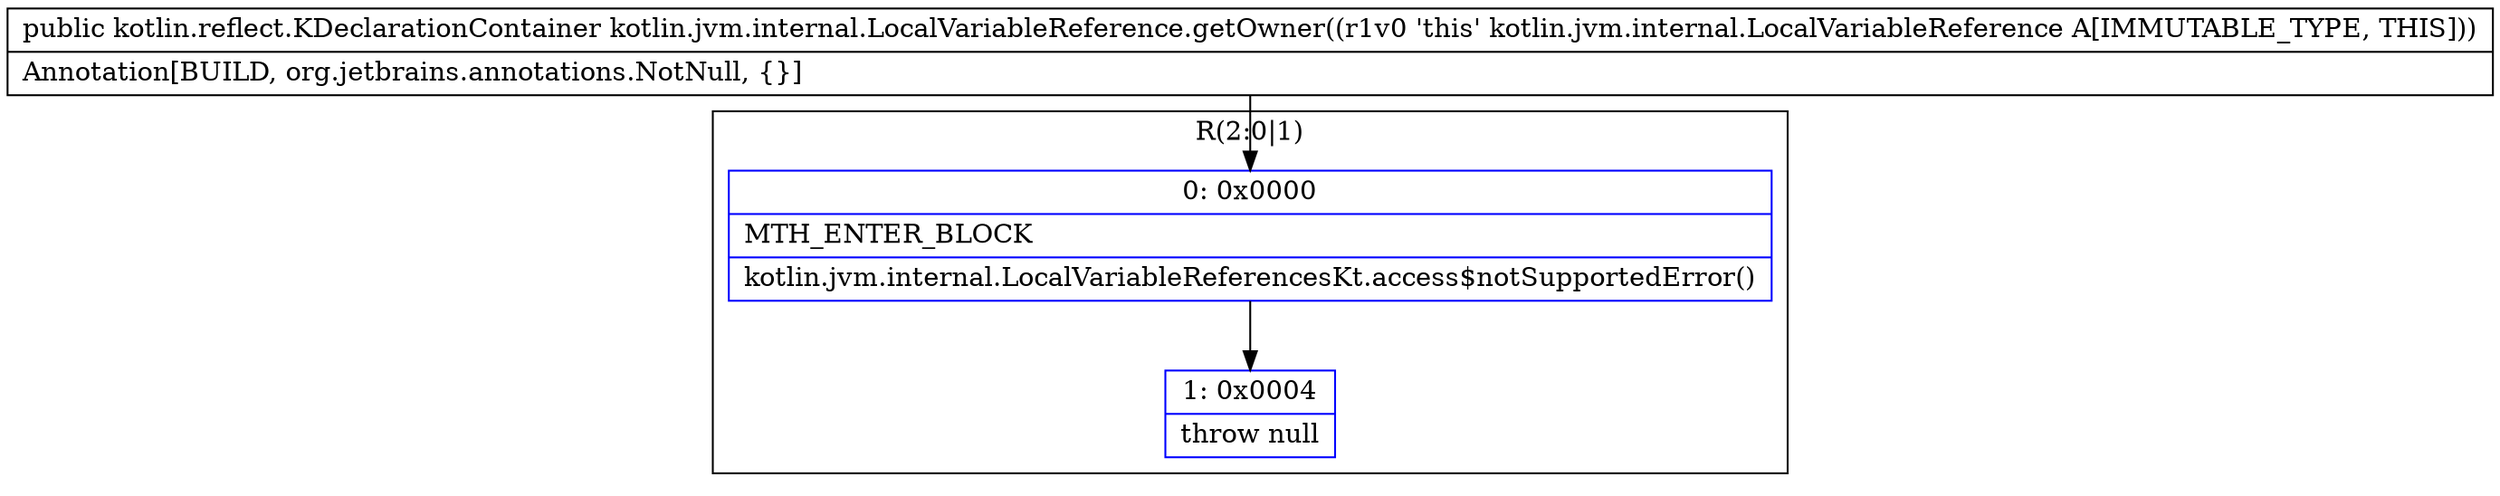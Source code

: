 digraph "CFG forkotlin.jvm.internal.LocalVariableReference.getOwner()Lkotlin\/reflect\/KDeclarationContainer;" {
subgraph cluster_Region_816608391 {
label = "R(2:0|1)";
node [shape=record,color=blue];
Node_0 [shape=record,label="{0\:\ 0x0000|MTH_ENTER_BLOCK\l|kotlin.jvm.internal.LocalVariableReferencesKt.access$notSupportedError()\l}"];
Node_1 [shape=record,label="{1\:\ 0x0004|throw null\l}"];
}
MethodNode[shape=record,label="{public kotlin.reflect.KDeclarationContainer kotlin.jvm.internal.LocalVariableReference.getOwner((r1v0 'this' kotlin.jvm.internal.LocalVariableReference A[IMMUTABLE_TYPE, THIS]))  | Annotation[BUILD, org.jetbrains.annotations.NotNull, \{\}]\l}"];
MethodNode -> Node_0;
Node_0 -> Node_1;
}

